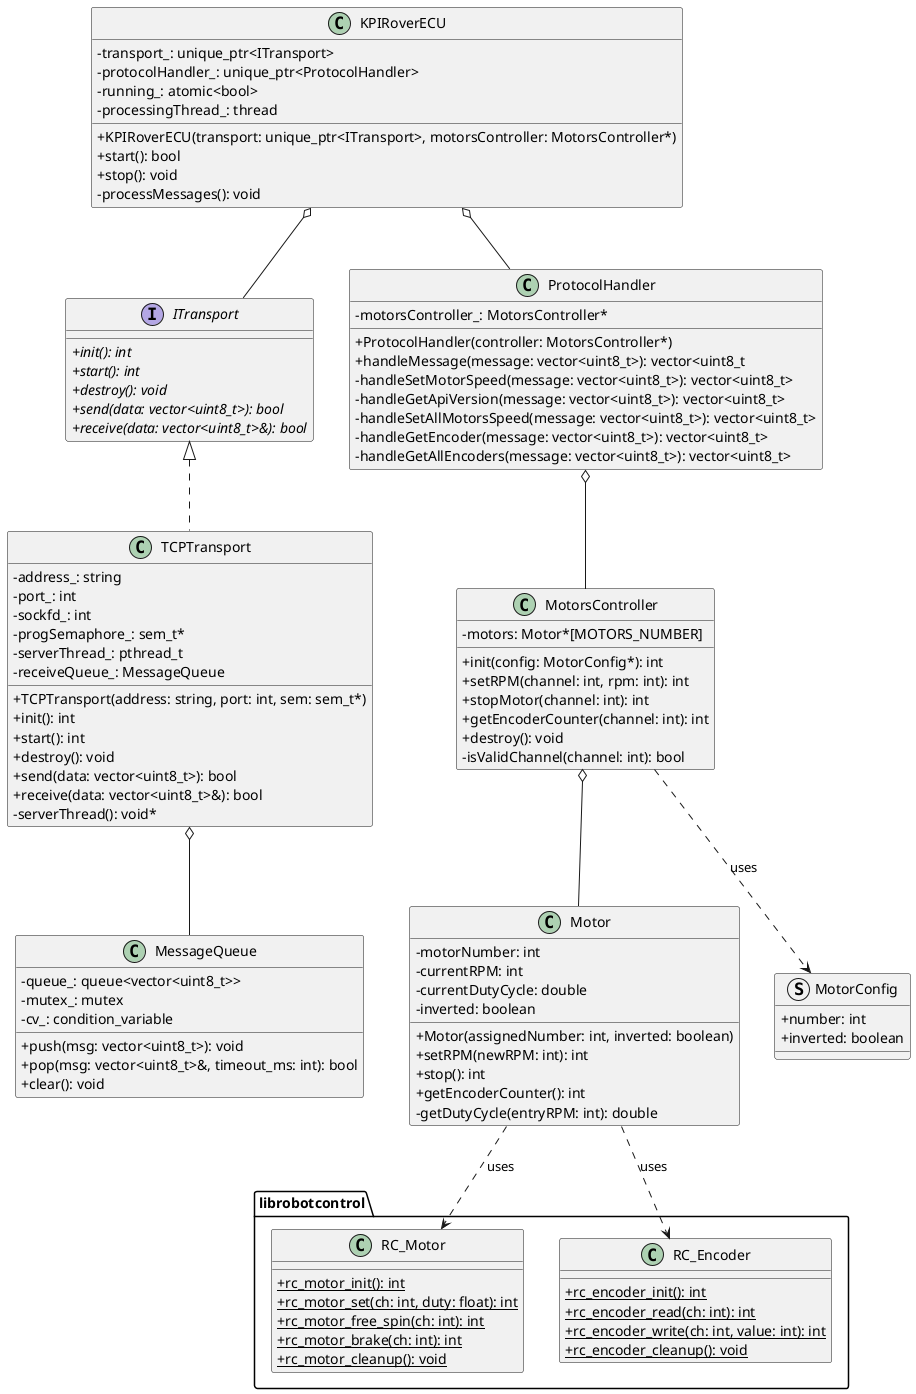 @startuml

skinparam classAttributeIconSize 0

interface ITransport {
  + {abstract} init(): int
  + {abstract} start(): int
  + {abstract} destroy(): void
  + {abstract} send(data: vector<uint8_t>): bool
  + {abstract} receive(data: vector<uint8_t>&): bool
}

class TCPTransport {
  - address_: string
  - port_: int
  - sockfd_: int
  - progSemaphore_: sem_t*
  - serverThread_: pthread_t
  - receiveQueue_: MessageQueue
  + TCPTransport(address: string, port: int, sem: sem_t*)
  + init(): int
  + start(): int
  + destroy(): void
  + send(data: vector<uint8_t>): bool
  + receive(data: vector<uint8_t>&): bool
  - serverThread(): void*
}

class MessageQueue {
  - queue_: queue<vector<uint8_t>>
  - mutex_: mutex
  - cv_: condition_variable
  + push(msg: vector<uint8_t>): void
  + pop(msg: vector<uint8_t>&, timeout_ms: int): bool
  + clear(): void
}

class KPIRoverECU {
  - transport_: unique_ptr<ITransport>
  - protocolHandler_: unique_ptr<ProtocolHandler>
  - running_: atomic<bool>
  - processingThread_: thread
  + KPIRoverECU(transport: unique_ptr<ITransport>, motorsController: MotorsController*)
  + start(): bool
  + stop(): void
  - processMessages(): void
}

class ProtocolHandler {
  - motorsController_: MotorsController*
  + ProtocolHandler(controller: MotorsController*)
  + handleMessage(message: vector<uint8_t>): vector<uint8_t
  - handleSetMotorSpeed(message: vector<uint8_t>): vector<uint8_t>
  - handleGetApiVersion(message: vector<uint8_t>): vector<uint8_t>
  - handleSetAllMotorsSpeed(message: vector<uint8_t>): vector<uint8_t>
  - handleGetEncoder(message: vector<uint8_t>): vector<uint8_t>
  - handleGetAllEncoders(message: vector<uint8_t>): vector<uint8_t>
}

class MotorsController {
  - motors: Motor*[MOTORS_NUMBER]
  + init(config: MotorConfig*): int
  + setRPM(channel: int, rpm: int): int
  + stopMotor(channel: int): int
  + getEncoderCounter(channel: int): int
  + destroy(): void
  - isValidChannel(channel: int): bool
}

class Motor {
  - motorNumber: int
  - currentRPM: int
  - currentDutyCycle: double
  - inverted: boolean
  + Motor(assignedNumber: int, inverted: boolean)
  + setRPM(newRPM: int): int
  + stop(): int
  + getEncoderCounter(): int
  - getDutyCycle(entryRPM: int): double
}

struct MotorConfig {
  + number: int
  + inverted: boolean
}

package "librobotcontrol" {
  class RC_Motor {
    + {static} rc_motor_init(): int
    + {static} rc_motor_set(ch: int, duty: float): int
    + {static} rc_motor_free_spin(ch: int): int
    + {static} rc_motor_brake(ch: int): int
    + {static} rc_motor_cleanup(): void
  }

  class RC_Encoder {
    + {static} rc_encoder_init(): int
    + {static} rc_encoder_read(ch: int): int
    + {static} rc_encoder_write(ch: int, value: int): int
    + {static} rc_encoder_cleanup(): void
  }
}

ITransport <|.. TCPTransport
TCPTransport o-- MessageQueue
KPIRoverECU o-- ITransport
KPIRoverECU o-- ProtocolHandler
ProtocolHandler o-- MotorsController
MotorsController o-- Motor
Motor ..> RC_Motor : uses
Motor ..> RC_Encoder : uses
MotorsController ..> MotorConfig : uses

@enduml
